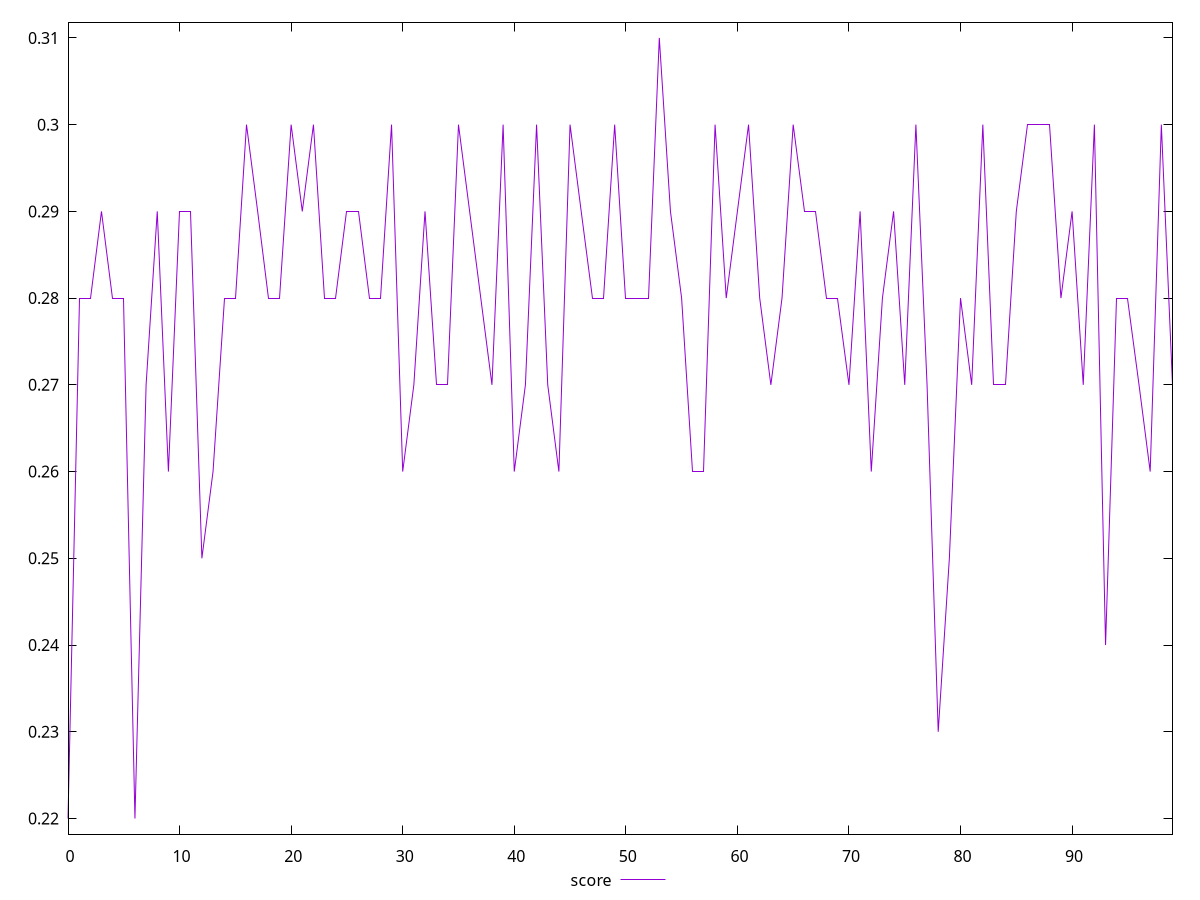 reset

$score <<EOF
0 0.22
1 0.28
2 0.28
3 0.29
4 0.28
5 0.28
6 0.22
7 0.27
8 0.29
9 0.26
10 0.29
11 0.29
12 0.25
13 0.26
14 0.28
15 0.28
16 0.3
17 0.29
18 0.28
19 0.28
20 0.3
21 0.29
22 0.3
23 0.28
24 0.28
25 0.29
26 0.29
27 0.28
28 0.28
29 0.3
30 0.26
31 0.27
32 0.29
33 0.27
34 0.27
35 0.3
36 0.29
37 0.28
38 0.27
39 0.3
40 0.26
41 0.27
42 0.3
43 0.27
44 0.26
45 0.3
46 0.29
47 0.28
48 0.28
49 0.3
50 0.28
51 0.28
52 0.28
53 0.31
54 0.29
55 0.28
56 0.26
57 0.26
58 0.3
59 0.28
60 0.29
61 0.3
62 0.28
63 0.27
64 0.28
65 0.3
66 0.29
67 0.29
68 0.28
69 0.28
70 0.27
71 0.29
72 0.26
73 0.28
74 0.29
75 0.27
76 0.3
77 0.27
78 0.23
79 0.25
80 0.28
81 0.27
82 0.3
83 0.27
84 0.27
85 0.29
86 0.3
87 0.3
88 0.3
89 0.28
90 0.29
91 0.27
92 0.3
93 0.24
94 0.28
95 0.28
96 0.27
97 0.26
98 0.3
99 0.27
EOF

set key outside below
set xrange [0:99]
set yrange [0.2182:0.3118]
set trange [0.2182:0.3118]
set terminal svg size 640, 500 enhanced background rgb 'white'
set output "reports/report_00032_2021-02-25T10-28-15.087Z/max-potential-fid/samples/astro/score/values.svg"

plot $score title "score" with line

reset
